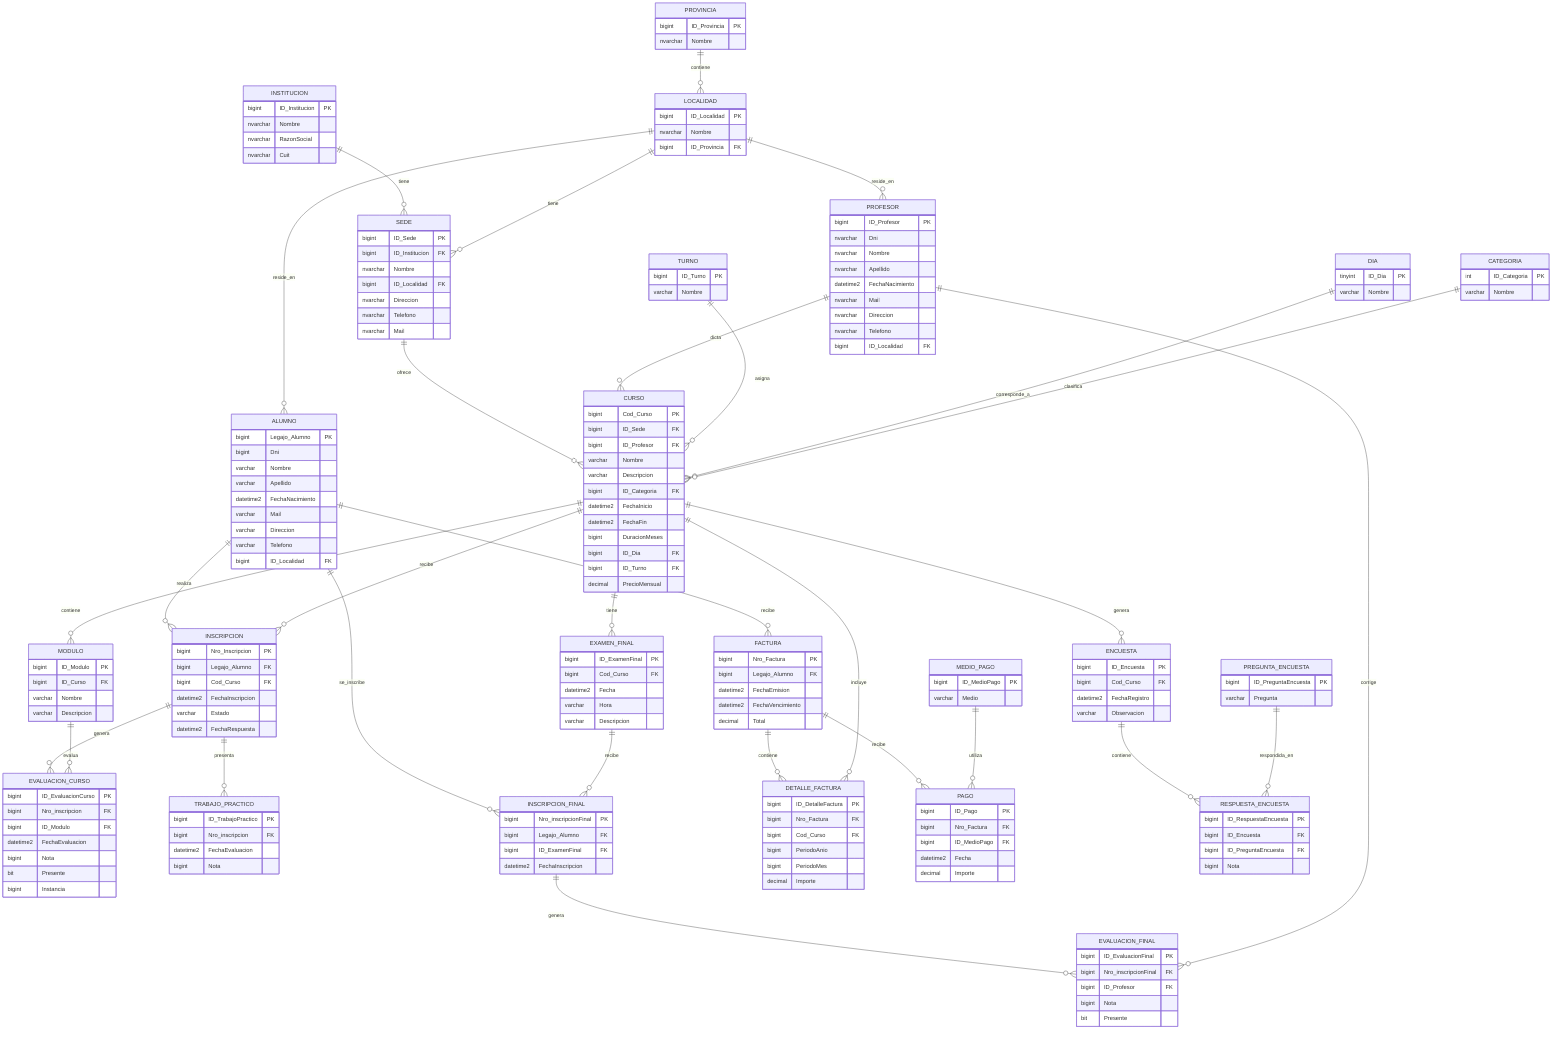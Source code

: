erDiagram
        INSTITUCION {
            bigint ID_Institucion PK
            nvarchar Nombre
            nvarchar RazonSocial
            nvarchar Cuit
        }

        SEDE {
            bigint ID_Sede PK
            bigint ID_Institucion FK
            nvarchar Nombre
            bigint ID_Localidad FK
            nvarchar Direccion
            nvarchar Telefono
            nvarchar Mail
        }

        PROFESOR {
            bigint ID_Profesor PK
            nvarchar Dni
            nvarchar Nombre
            nvarchar Apellido
            datetime2 FechaNacimiento
            nvarchar Mail
            nvarchar Direccion
            nvarchar Telefono
            bigint ID_Localidad FK
        }

        ALUMNO {
            bigint Legajo_Alumno PK
            bigint Dni
            varchar Nombre
            varchar Apellido
            datetime2 FechaNacimiento
            varchar Mail
            varchar Direccion
            varchar Telefono
            bigint ID_Localidad FK
        }

        CURSO {
            bigint Cod_Curso PK
            bigint ID_Sede FK
            bigint ID_Profesor FK
            varchar Nombre
            varchar Descripcion
            bigint ID_Categoria FK
            datetime2 FechaInicio
            datetime2 FechaFin
            bigint DuracionMeses
            bigint ID_Dia FK
            bigint ID_Turno FK
            decimal PrecioMensual
        }

        MODULO {
            bigint ID_Modulo PK
            bigint ID_Curso FK
            varchar Nombre
            varchar Descripcion
        }

        INSCRIPCION {
            bigint Nro_Inscripcion PK
            bigint Legajo_Alumno FK
            bigint Cod_Curso FK
            datetime2 FechaInscripcion
            varchar Estado
            datetime2 FechaRespuesta
        }

        EVALUACION_CURSO {
            bigint ID_EvaluacionCurso PK
            bigint Nro_inscripcion FK
            bigint ID_Modulo FK
            datetime2 FechaEvaluacion
            bigint Nota
            bit Presente
            bigint Instancia
        }

        TRABAJO_PRACTICO {
            bigint ID_TrabajoPractico PK
            bigint Nro_inscripcion FK
            datetime2 FechaEvaluacion
            bigint Nota
        }

        EXAMEN_FINAL {
            bigint ID_ExamenFinal PK
            bigint Cod_Curso FK
            datetime2 Fecha
            varchar Hora
            varchar Descripcion
        }

        INSCRIPCION_FINAL {
            bigint Nro_inscripcionFinal PK
            bigint Legajo_Alumno FK
            bigint ID_ExamenFinal FK
            datetime2 FechaInscripcion
        }

        EVALUACION_FINAL {
            bigint ID_EvaluacionFinal PK
            bigint Nro_inscripcionFinal FK
            bigint ID_Profesor FK
            bigint Nota
            bit Presente
        }

        FACTURA {
            bigint Nro_Factura PK
            bigint Legajo_Alumno FK
            datetime2 FechaEmision
            datetime2 FechaVencimiento
            decimal Total
        }

        DETALLE_FACTURA {
            bigint ID_DetalleFactura PK
            bigint Nro_Factura FK
            bigint Cod_Curso FK
            bigint PeriodoAnio
            bigint PeriodoMes
            decimal Importe
        }

        MEDIO_PAGO {
            bigint ID_MedioPago PK
            varchar Medio
        }

        PAGO {
            bigint ID_Pago PK
            bigint Nro_Factura FK
            bigint ID_MedioPago FK
            datetime2 Fecha
            decimal Importe
        }

        ENCUESTA {
            bigint ID_Encuesta PK
            bigint Cod_Curso FK
            datetime2 FechaRegistro
            varchar Observacion
        }

        PREGUNTA_ENCUESTA {
            bigint ID_PreguntaEncuesta PK
            varchar Pregunta
        }

        RESPUESTA_ENCUESTA {
            bigint ID_RespuestaEncuesta PK
            bigint ID_Encuesta FK
            bigint ID_PreguntaEncuesta FK
            bigint Nota
        }

        TURNO {
            bigint ID_Turno PK
            varchar Nombre
        }

        DIA {
            tinyint ID_Dia PK
            varchar Nombre
        }

        CATEGORIA {
            int ID_Categoria PK
            varchar Nombre
        }

        LOCALIDAD {
            bigint ID_Localidad PK
            nvarchar Nombre
            bigint ID_Provincia FK
        }

        PROVINCIA {
            bigint ID_Provincia PK
            nvarchar Nombre
        }

        INSTITUCION ||--o{ SEDE : "tiene"
        SEDE ||--o{ CURSO : "ofrece"
        PROFESOR ||--o{ CURSO : "dicta"
        CURSO ||--o{ MODULO : "contiene"
        ALUMNO ||--o{ INSCRIPCION : "realiza"
        CURSO ||--o{ INSCRIPCION : "recibe"
        INSCRIPCION ||--o{ EVALUACION_CURSO : "genera"
        MODULO ||--o{ EVALUACION_CURSO : "evalua"
        INSCRIPCION ||--o{ TRABAJO_PRACTICO : "presenta"
        CURSO ||--o{ EXAMEN_FINAL : "tiene"
        ALUMNO ||--o{ INSCRIPCION_FINAL : "se_inscribe"
        EXAMEN_FINAL ||--o{ INSCRIPCION_FINAL : "recibe"
        INSCRIPCION_FINAL ||--o{ EVALUACION_FINAL : "genera"
        PROFESOR ||--o{ EVALUACION_FINAL : "corrige"
        ALUMNO ||--o{ FACTURA : "recibe"
        FACTURA ||--o{ DETALLE_FACTURA : "contiene"
        CURSO ||--o{ DETALLE_FACTURA : "incluye"
        FACTURA ||--o{ PAGO : "recibe"
        MEDIO_PAGO ||--o{ PAGO : "utiliza"
        CURSO ||--o{ ENCUESTA : "genera"
        ENCUESTA ||--o{ RESPUESTA_ENCUESTA : "contiene"
        PREGUNTA_ENCUESTA ||--o{ RESPUESTA_ENCUESTA : "respondida_en"
        
    TURNO ||--o{ CURSO : "asigna"
    DIA ||--o{ CURSO : "corresponde_a"
    CATEGORIA ||--o{ CURSO : "clasifica"
    LOCALIDAD ||--o{ SEDE : "tiene"
    LOCALIDAD ||--o{ PROFESOR : "reside_en"
    LOCALIDAD ||--o{ ALUMNO : "reside_en"
    PROVINCIA ||--o{ LOCALIDAD : "contiene"